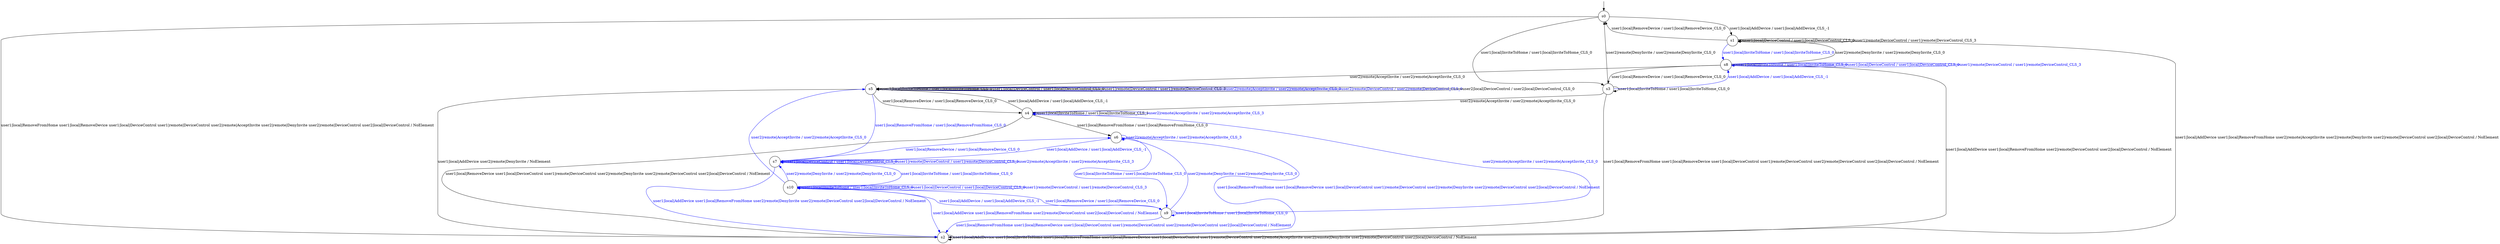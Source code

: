digraph g {

	s0 [shape="circle" label="s0"];
	s1 [shape="circle" label="s1"];
	s2 [shape="circle" label="s2"];
	s3 [shape="circle" label="s3"];
	s4 [shape="circle" label="s4"];
	s5 [shape="circle" label="s5"];
	s6 [shape="circle" label="s6"];
	s7 [shape="circle" label="s7"];
	s8 [shape="circle" label="s8"];
	s9 [shape="circle" label="s9"];
	s10 [shape="circle" label="s10"];
	s0 -> s1 [label="user1|local|AddDevice / user1|local|AddDevice_CLS_-1", color="black", fontcolor="black"];
	s0 -> s3 [label="user1|local|InviteToHome / user1|local|InviteToHome_CLS_0", color="black", fontcolor="black"];
	s0 -> s2 [label="user1|local|RemoveFromHome user1|local|RemoveDevice user1|local|DeviceControl user1|remote|DeviceControl user2|remote|AcceptInvite user2|remote|DenyInvite user2|remote|DeviceControl user2|local|DeviceControl / NoElement", color="black", fontcolor="black"];
	s1 -> s2 [label="user1|local|AddDevice user1|local|RemoveFromHome user2|remote|AcceptInvite user2|remote|DenyInvite user2|remote|DeviceControl user2|local|DeviceControl / NoElement", color="black", fontcolor="black"];
	s1 -> s8 [label="user1|local|InviteToHome / user1|local|InviteToHome_CLS_0", color="blue", fontcolor="blue"];
	s1 -> s0 [label="user1|local|RemoveDevice / user1|local|RemoveDevice_CLS_0", color="black", fontcolor="black"];
	s1 -> s1 [label="user1|local|DeviceControl / user1|local|DeviceControl_CLS_0", color="black", fontcolor="black"];
	s1 -> s1 [label="user1|remote|DeviceControl / user1|remote|DeviceControl_CLS_3", color="black", fontcolor="black"];
	s2 -> s2 [label="user1|local|AddDevice user1|local|InviteToHome user1|local|RemoveFromHome user1|local|RemoveDevice user1|local|DeviceControl user1|remote|DeviceControl user2|remote|AcceptInvite user2|remote|DenyInvite user2|remote|DeviceControl user2|local|DeviceControl / NoElement", color="black", fontcolor="black"];
	s3 -> s8 [label="user1|local|AddDevice / user1|local|AddDevice_CLS_-1", color="blue", fontcolor="blue"];
	s3 -> s3 [label="user1|local|InviteToHome / user1|local|InviteToHome_CLS_0", color="black", fontcolor="black"];
	s3 -> s2 [label="user1|local|RemoveFromHome user1|local|RemoveDevice user1|local|DeviceControl user1|remote|DeviceControl user2|remote|DeviceControl user2|local|DeviceControl / NoElement", color="black", fontcolor="black"];
	s3 -> s4 [label="user2|remote|AcceptInvite / user2|remote|AcceptInvite_CLS_0", color="black", fontcolor="black"];
	s3 -> s0 [label="user2|remote|DenyInvite / user2|remote|DenyInvite_CLS_0", color="black", fontcolor="black"];
	s4 -> s5 [label="user1|local|AddDevice / user1|local|AddDevice_CLS_-1", color="black", fontcolor="black"];
	s4 -> s4 [label="user1|local|InviteToHome / user1|local|InviteToHome_CLS_1", color="black", fontcolor="black"];
	s4 -> s4 [label="user2|remote|AcceptInvite / user2|remote|AcceptInvite_CLS_3", color="blue", fontcolor="blue"];
	s4 -> s6 [label="user1|local|RemoveFromHome / user1|local|RemoveFromHome_CLS_0", color="black", fontcolor="black"];
	s4 -> s2 [label="user1|local|RemoveDevice user1|local|DeviceControl user1|remote|DeviceControl user2|remote|DenyInvite user2|remote|DeviceControl user2|local|DeviceControl / NoElement", color="black", fontcolor="black"];
	s5 -> s2 [label="user1|local|AddDevice user2|remote|DenyInvite / NoElement", color="black", fontcolor="black"];
	s5 -> s5 [label="user1|local|InviteToHome / user1|local|InviteToHome_CLS_1", color="black", fontcolor="black"];
	s5 -> s5 [label="user1|local|DeviceControl / user1|local|DeviceControl_CLS_0", color="black", fontcolor="black"];
	s5 -> s5 [label="user1|remote|DeviceControl / user1|remote|DeviceControl_CLS_3", color="black", fontcolor="black"];
	s5 -> s5 [label="user2|remote|AcceptInvite / user2|remote|AcceptInvite_CLS_3", color="blue", fontcolor="blue"];
	s5 -> s5 [label="user2|remote|DeviceControl / user2|remote|DeviceControl_CLS_0", color="blue", fontcolor="blue"];
	s5 -> s5 [label="user2|local|DeviceControl / user2|local|DeviceControl_CLS_0", color="black", fontcolor="black"];
	s5 -> s7 [label="user1|local|RemoveFromHome / user1|local|RemoveFromHome_CLS_0", color="blue", fontcolor="blue"];
	s5 -> s4 [label="user1|local|RemoveDevice / user1|local|RemoveDevice_CLS_0", color="black", fontcolor="black"];
	s6 -> s7 [label="user1|local|AddDevice / user1|local|AddDevice_CLS_-1", color="blue", fontcolor="blue"];
	s6 -> s9 [label="user1|local|InviteToHome / user1|local|InviteToHome_CLS_0", color="blue", fontcolor="blue"];
	s6 -> s2 [label="user1|local|RemoveFromHome user1|local|RemoveDevice user1|local|DeviceControl user1|remote|DeviceControl user2|remote|DenyInvite user2|remote|DeviceControl user2|local|DeviceControl / NoElement", color="blue", fontcolor="blue"];
	s6 -> s6 [label="user2|remote|AcceptInvite / user2|remote|AcceptInvite_CLS_3", color="blue", fontcolor="blue"];
	s7 -> s2 [label="user1|local|AddDevice user1|local|RemoveFromHome user2|remote|DenyInvite user2|remote|DeviceControl user2|local|DeviceControl / NoElement", color="blue", fontcolor="blue"];
	s7 -> s10 [label="user1|local|InviteToHome / user1|local|InviteToHome_CLS_0", color="blue", fontcolor="blue"];
	s7 -> s6 [label="user1|local|RemoveDevice / user1|local|RemoveDevice_CLS_0", color="blue", fontcolor="blue"];
	s7 -> s7 [label="user1|local|DeviceControl / user1|local|DeviceControl_CLS_0", color="blue", fontcolor="blue"];
	s7 -> s7 [label="user1|remote|DeviceControl / user1|remote|DeviceControl_CLS_3", color="blue", fontcolor="blue"];
	s7 -> s7 [label="user2|remote|AcceptInvite / user2|remote|AcceptInvite_CLS_3", color="blue", fontcolor="blue"];
	s8 -> s2 [label="user1|local|AddDevice user1|local|RemoveFromHome user2|remote|DeviceControl user2|local|DeviceControl / NoElement", color="black", fontcolor="black"];
	s8 -> s8 [label="user1|local|InviteToHome / user1|local|InviteToHome_CLS_0", color="blue", fontcolor="blue"];
	s8 -> s8 [label="user1|local|DeviceControl / user1|local|DeviceControl_CLS_0", color="blue", fontcolor="blue"];
	s8 -> s8 [label="user1|remote|DeviceControl / user1|remote|DeviceControl_CLS_3", color="blue", fontcolor="blue"];
	s8 -> s3 [label="user1|local|RemoveDevice / user1|local|RemoveDevice_CLS_0", color="black", fontcolor="black"];
	s8 -> s5 [label="user2|remote|AcceptInvite / user2|remote|AcceptInvite_CLS_0", color="black", fontcolor="black"];
	s8 -> s1 [label="user2|remote|DenyInvite / user2|remote|DenyInvite_CLS_0", color="black", fontcolor="black"];
	s9 -> s10 [label="user1|local|AddDevice / user1|local|AddDevice_CLS_-1", color="blue", fontcolor="blue"];
	s9 -> s9 [label="user1|local|InviteToHome / user1|local|InviteToHome_CLS_0", color="blue", fontcolor="blue"];
	s9 -> s2 [label="user1|local|RemoveFromHome user1|local|RemoveDevice user1|local|DeviceControl user1|remote|DeviceControl user2|remote|DeviceControl user2|local|DeviceControl / NoElement", color="blue", fontcolor="blue"];
	s9 -> s4 [label="user2|remote|AcceptInvite / user2|remote|AcceptInvite_CLS_0", color="blue", fontcolor="blue"];
	s9 -> s6 [label="user2|remote|DenyInvite / user2|remote|DenyInvite_CLS_0", color="blue", fontcolor="blue"];
	s10 -> s2 [label="user1|local|AddDevice user1|local|RemoveFromHome user2|remote|DeviceControl user2|local|DeviceControl / NoElement", color="blue", fontcolor="blue"];
	s10 -> s10 [label="user1|local|InviteToHome / user1|local|InviteToHome_CLS_0", color="blue", fontcolor="blue"];
	s10 -> s10 [label="user1|local|DeviceControl / user1|local|DeviceControl_CLS_0", color="blue", fontcolor="blue"];
	s10 -> s10 [label="user1|remote|DeviceControl / user1|remote|DeviceControl_CLS_3", color="blue", fontcolor="blue"];
	s10 -> s9 [label="user1|local|RemoveDevice / user1|local|RemoveDevice_CLS_0", color="blue", fontcolor="blue"];
	s10 -> s5 [label="user2|remote|AcceptInvite / user2|remote|AcceptInvite_CLS_0", color="blue", fontcolor="blue"];
	s10 -> s7 [label="user2|remote|DenyInvite / user2|remote|DenyInvite_CLS_0", color="blue", fontcolor="blue"];

__start0 [label="" shape="none" width="0" height="0"];
__start0 -> s0;

}
